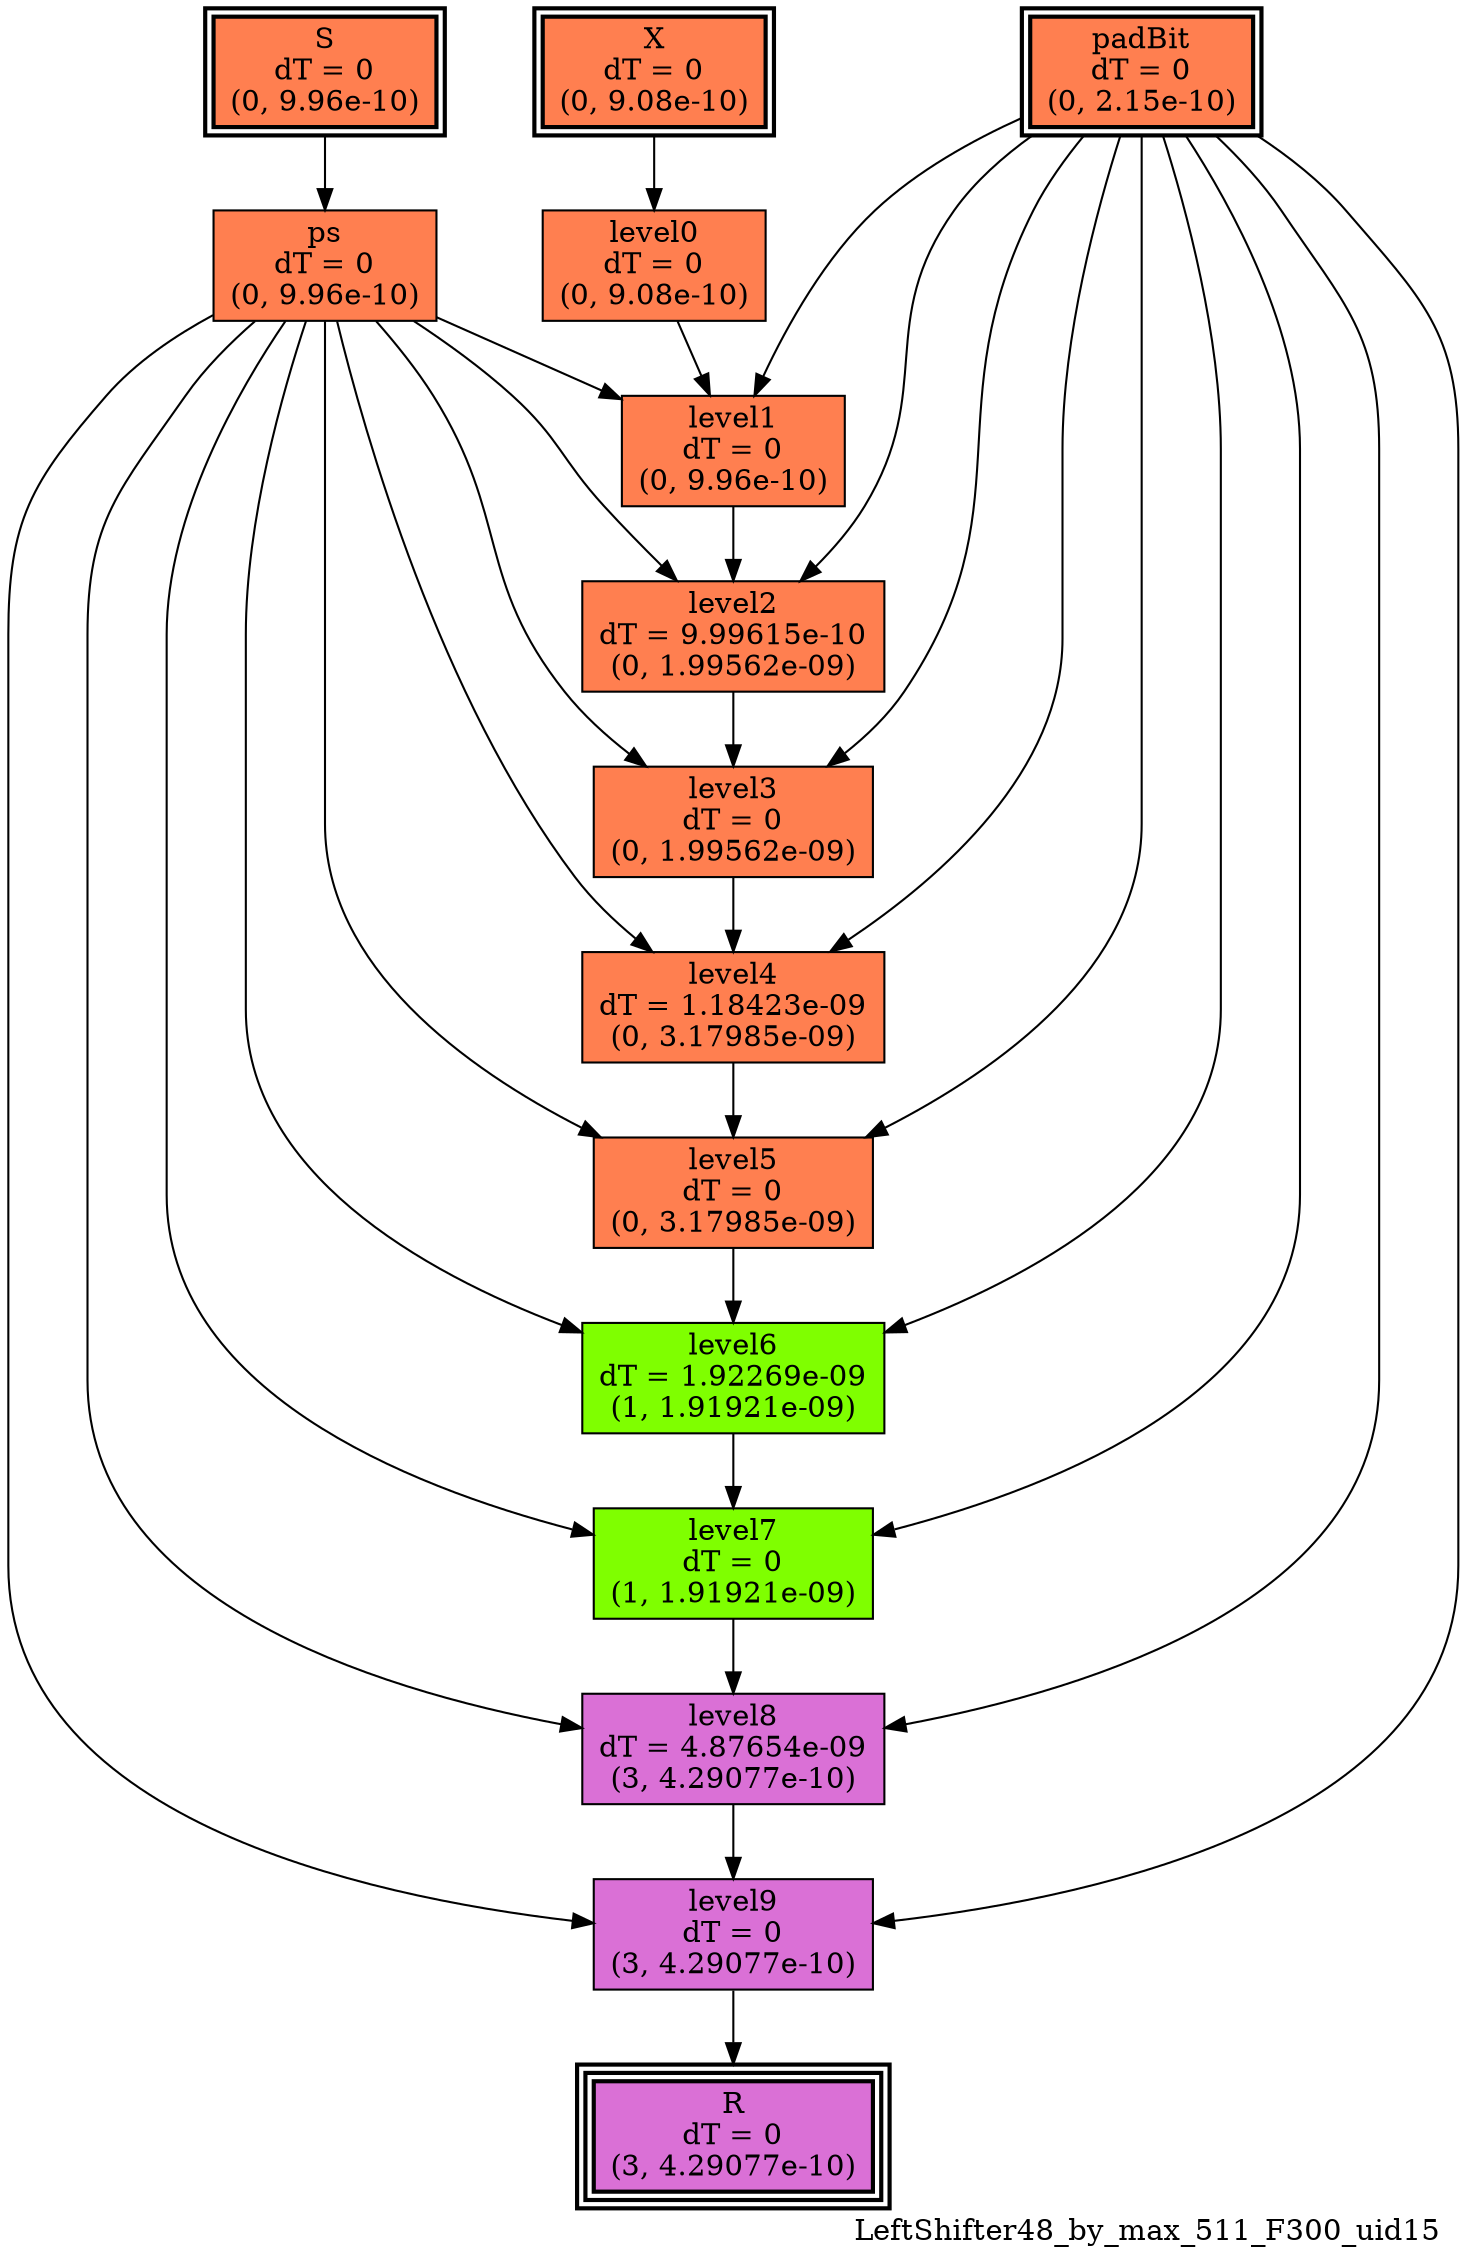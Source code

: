 digraph LeftShifter48_by_max_511_F300_uid15
{
	//graph drawing options
	label=LeftShifter48_by_max_511_F300_uid15;
	labelloc=bottom;
	labeljust=right;
	ratio=auto;
	nodesep=0.25;
	ranksep=0.5;

	//input/output signals of operator LeftShifter48_by_max_511_F300_uid15
	X__LeftShifter48_by_max_511_F300_uid15 [ label="X\ndT = 0\n(0, 9.08e-10)", shape=box, color=black, style="bold, filled", fillcolor=coral, peripheries=2 ];
	S__LeftShifter48_by_max_511_F300_uid15 [ label="S\ndT = 0\n(0, 9.96e-10)", shape=box, color=black, style="bold, filled", fillcolor=coral, peripheries=2 ];
	padBit__LeftShifter48_by_max_511_F300_uid15 [ label="padBit\ndT = 0\n(0, 2.15e-10)", shape=box, color=black, style="bold, filled", fillcolor=coral, peripheries=2 ];
	R__LeftShifter48_by_max_511_F300_uid15 [ label="R\ndT = 0\n(3, 4.29077e-10)", shape=box, color=black, style="bold, filled", fillcolor=orchid, peripheries=3 ];
	{rank=same X__LeftShifter48_by_max_511_F300_uid15, S__LeftShifter48_by_max_511_F300_uid15, padBit__LeftShifter48_by_max_511_F300_uid15};
	{rank=same R__LeftShifter48_by_max_511_F300_uid15};
	//internal signals of operator LeftShifter48_by_max_511_F300_uid15
	ps__LeftShifter48_by_max_511_F300_uid15 [ label="ps\ndT = 0\n(0, 9.96e-10)", shape=box, color=black, style=filled, fillcolor=coral, peripheries=1 ];
	level0__LeftShifter48_by_max_511_F300_uid15 [ label="level0\ndT = 0\n(0, 9.08e-10)", shape=box, color=black, style=filled, fillcolor=coral, peripheries=1 ];
	level1__LeftShifter48_by_max_511_F300_uid15 [ label="level1\ndT = 0\n(0, 9.96e-10)", shape=box, color=black, style=filled, fillcolor=coral, peripheries=1 ];
	level2__LeftShifter48_by_max_511_F300_uid15 [ label="level2\ndT = 9.99615e-10\n(0, 1.99562e-09)", shape=box, color=black, style=filled, fillcolor=coral, peripheries=1 ];
	level3__LeftShifter48_by_max_511_F300_uid15 [ label="level3\ndT = 0\n(0, 1.99562e-09)", shape=box, color=black, style=filled, fillcolor=coral, peripheries=1 ];
	level4__LeftShifter48_by_max_511_F300_uid15 [ label="level4\ndT = 1.18423e-09\n(0, 3.17985e-09)", shape=box, color=black, style=filled, fillcolor=coral, peripheries=1 ];
	level5__LeftShifter48_by_max_511_F300_uid15 [ label="level5\ndT = 0\n(0, 3.17985e-09)", shape=box, color=black, style=filled, fillcolor=coral, peripheries=1 ];
	level6__LeftShifter48_by_max_511_F300_uid15 [ label="level6\ndT = 1.92269e-09\n(1, 1.91921e-09)", shape=box, color=black, style=filled, fillcolor=chartreuse, peripheries=1 ];
	level7__LeftShifter48_by_max_511_F300_uid15 [ label="level7\ndT = 0\n(1, 1.91921e-09)", shape=box, color=black, style=filled, fillcolor=chartreuse, peripheries=1 ];
	level8__LeftShifter48_by_max_511_F300_uid15 [ label="level8\ndT = 4.87654e-09\n(3, 4.29077e-10)", shape=box, color=black, style=filled, fillcolor=orchid, peripheries=1 ];
	level9__LeftShifter48_by_max_511_F300_uid15 [ label="level9\ndT = 0\n(3, 4.29077e-10)", shape=box, color=black, style=filled, fillcolor=orchid, peripheries=1 ];

	//subcomponents of operator LeftShifter48_by_max_511_F300_uid15

	//input and internal signal connections of operator LeftShifter48_by_max_511_F300_uid15
	X__LeftShifter48_by_max_511_F300_uid15 -> level0__LeftShifter48_by_max_511_F300_uid15 [ arrowhead=normal, arrowsize=1.0, arrowtail=normal, color=black, dir=forward  ];
	S__LeftShifter48_by_max_511_F300_uid15 -> ps__LeftShifter48_by_max_511_F300_uid15 [ arrowhead=normal, arrowsize=1.0, arrowtail=normal, color=black, dir=forward  ];
	padBit__LeftShifter48_by_max_511_F300_uid15 -> level1__LeftShifter48_by_max_511_F300_uid15 [ arrowhead=normal, arrowsize=1.0, arrowtail=normal, color=black, dir=forward  ];
	padBit__LeftShifter48_by_max_511_F300_uid15 -> level2__LeftShifter48_by_max_511_F300_uid15 [ arrowhead=normal, arrowsize=1.0, arrowtail=normal, color=black, dir=forward  ];
	padBit__LeftShifter48_by_max_511_F300_uid15 -> level3__LeftShifter48_by_max_511_F300_uid15 [ arrowhead=normal, arrowsize=1.0, arrowtail=normal, color=black, dir=forward  ];
	padBit__LeftShifter48_by_max_511_F300_uid15 -> level4__LeftShifter48_by_max_511_F300_uid15 [ arrowhead=normal, arrowsize=1.0, arrowtail=normal, color=black, dir=forward  ];
	padBit__LeftShifter48_by_max_511_F300_uid15 -> level5__LeftShifter48_by_max_511_F300_uid15 [ arrowhead=normal, arrowsize=1.0, arrowtail=normal, color=black, dir=forward  ];
	padBit__LeftShifter48_by_max_511_F300_uid15 -> level6__LeftShifter48_by_max_511_F300_uid15 [ arrowhead=normal, arrowsize=1.0, arrowtail=normal, color=black, dir=forward  ];
	padBit__LeftShifter48_by_max_511_F300_uid15 -> level7__LeftShifter48_by_max_511_F300_uid15 [ arrowhead=normal, arrowsize=1.0, arrowtail=normal, color=black, dir=forward  ];
	padBit__LeftShifter48_by_max_511_F300_uid15 -> level8__LeftShifter48_by_max_511_F300_uid15 [ arrowhead=normal, arrowsize=1.0, arrowtail=normal, color=black, dir=forward  ];
	padBit__LeftShifter48_by_max_511_F300_uid15 -> level9__LeftShifter48_by_max_511_F300_uid15 [ arrowhead=normal, arrowsize=1.0, arrowtail=normal, color=black, dir=forward  ];
	ps__LeftShifter48_by_max_511_F300_uid15 -> level1__LeftShifter48_by_max_511_F300_uid15 [ arrowhead=normal, arrowsize=1.0, arrowtail=normal, color=black, dir=forward  ];
	ps__LeftShifter48_by_max_511_F300_uid15 -> level2__LeftShifter48_by_max_511_F300_uid15 [ arrowhead=normal, arrowsize=1.0, arrowtail=normal, color=black, dir=forward  ];
	ps__LeftShifter48_by_max_511_F300_uid15 -> level3__LeftShifter48_by_max_511_F300_uid15 [ arrowhead=normal, arrowsize=1.0, arrowtail=normal, color=black, dir=forward  ];
	ps__LeftShifter48_by_max_511_F300_uid15 -> level4__LeftShifter48_by_max_511_F300_uid15 [ arrowhead=normal, arrowsize=1.0, arrowtail=normal, color=black, dir=forward  ];
	ps__LeftShifter48_by_max_511_F300_uid15 -> level5__LeftShifter48_by_max_511_F300_uid15 [ arrowhead=normal, arrowsize=1.0, arrowtail=normal, color=black, dir=forward  ];
	ps__LeftShifter48_by_max_511_F300_uid15 -> level6__LeftShifter48_by_max_511_F300_uid15 [ arrowhead=normal, arrowsize=1.0, arrowtail=normal, color=black, dir=forward  ];
	ps__LeftShifter48_by_max_511_F300_uid15 -> level7__LeftShifter48_by_max_511_F300_uid15 [ arrowhead=normal, arrowsize=1.0, arrowtail=normal, color=black, dir=forward  ];
	ps__LeftShifter48_by_max_511_F300_uid15 -> level8__LeftShifter48_by_max_511_F300_uid15 [ arrowhead=normal, arrowsize=1.0, arrowtail=normal, color=black, dir=forward  ];
	ps__LeftShifter48_by_max_511_F300_uid15 -> level9__LeftShifter48_by_max_511_F300_uid15 [ arrowhead=normal, arrowsize=1.0, arrowtail=normal, color=black, dir=forward  ];
	level0__LeftShifter48_by_max_511_F300_uid15 -> level1__LeftShifter48_by_max_511_F300_uid15 [ arrowhead=normal, arrowsize=1.0, arrowtail=normal, color=black, dir=forward  ];
	level1__LeftShifter48_by_max_511_F300_uid15 -> level2__LeftShifter48_by_max_511_F300_uid15 [ arrowhead=normal, arrowsize=1.0, arrowtail=normal, color=black, dir=forward  ];
	level2__LeftShifter48_by_max_511_F300_uid15 -> level3__LeftShifter48_by_max_511_F300_uid15 [ arrowhead=normal, arrowsize=1.0, arrowtail=normal, color=black, dir=forward  ];
	level3__LeftShifter48_by_max_511_F300_uid15 -> level4__LeftShifter48_by_max_511_F300_uid15 [ arrowhead=normal, arrowsize=1.0, arrowtail=normal, color=black, dir=forward  ];
	level4__LeftShifter48_by_max_511_F300_uid15 -> level5__LeftShifter48_by_max_511_F300_uid15 [ arrowhead=normal, arrowsize=1.0, arrowtail=normal, color=black, dir=forward  ];
	level5__LeftShifter48_by_max_511_F300_uid15 -> level6__LeftShifter48_by_max_511_F300_uid15 [ arrowhead=normal, arrowsize=1.0, arrowtail=normal, color=black, dir=forward  ];
	level6__LeftShifter48_by_max_511_F300_uid15 -> level7__LeftShifter48_by_max_511_F300_uid15 [ arrowhead=normal, arrowsize=1.0, arrowtail=normal, color=black, dir=forward  ];
	level7__LeftShifter48_by_max_511_F300_uid15 -> level8__LeftShifter48_by_max_511_F300_uid15 [ arrowhead=normal, arrowsize=1.0, arrowtail=normal, color=black, dir=forward  ];
	level8__LeftShifter48_by_max_511_F300_uid15 -> level9__LeftShifter48_by_max_511_F300_uid15 [ arrowhead=normal, arrowsize=1.0, arrowtail=normal, color=black, dir=forward  ];
	level9__LeftShifter48_by_max_511_F300_uid15 -> R__LeftShifter48_by_max_511_F300_uid15 [ arrowhead=normal, arrowsize=1.0, arrowtail=normal, color=black, dir=forward  ];
}

